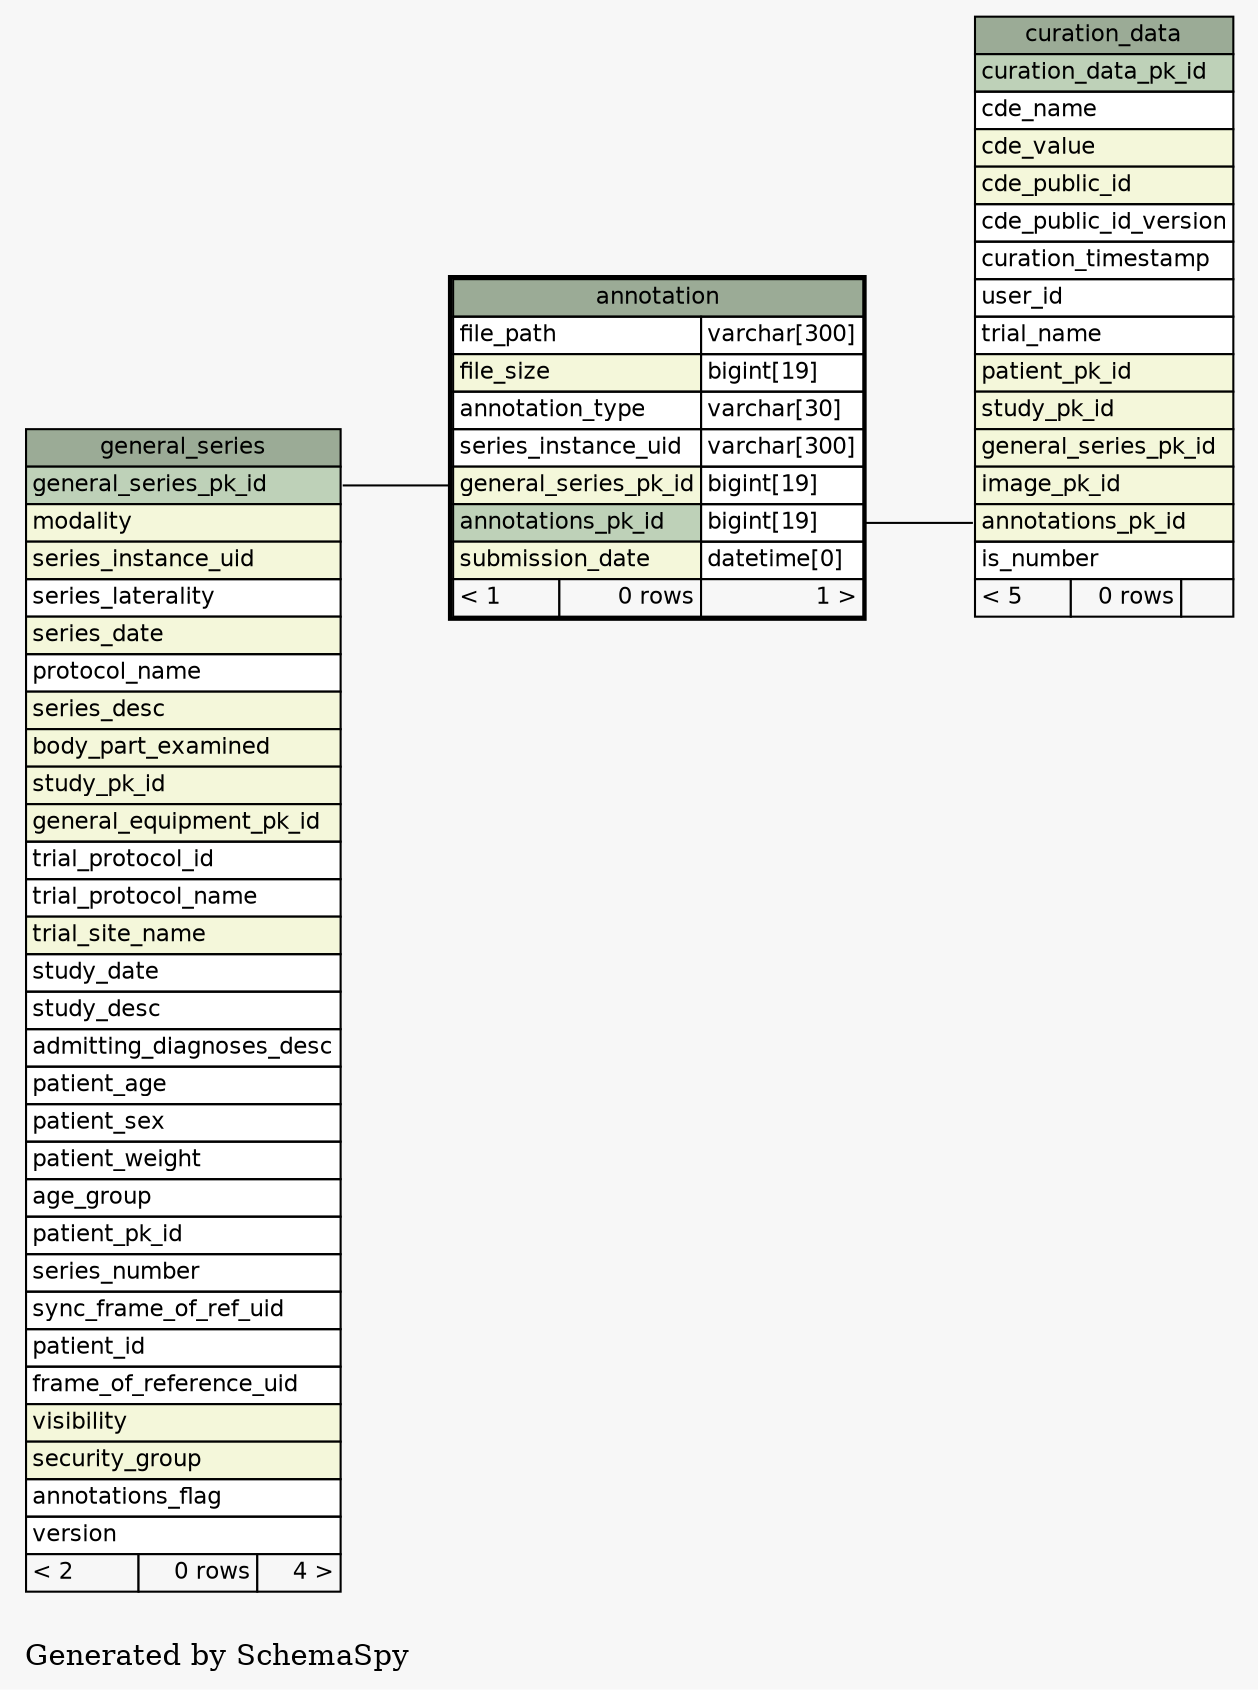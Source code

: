 // dot 2.16.1 on Linux 2.6.25.6-27.fc8
digraph "oneDegreeRelationshipsGraph" {
  graph [
    rankdir="RL"
    bgcolor="#f7f7f7"
    label="\nGenerated by SchemaSpy"
    labeljust="l"
  ];
  node [
    fontname="Helvetica"
    fontsize="11"
    shape="plaintext"
  ];
  edge [
    arrowsize="0.8"
  ];
  "annotation":"general_series_pk_id":w -> "general_series":"general_series_pk_id":e [arrowtail=crowodot arrowhead=none];
  "curation_data":"annotations_pk_id":w -> "annotation":"annotations_pk_id.type":e [arrowtail=crowodot arrowhead=none];
  "annotation" [
    label=<
    <TABLE BORDER="2" CELLBORDER="1" CELLSPACING="0" BGCOLOR="#ffffff">
      <TR><TD PORT="annotation.heading" COLSPAN="3" BGCOLOR="#9bab96" ALIGN="CENTER">annotation</TD></TR>
      <TR><TD PORT="file_path" COLSPAN="2" ALIGN="LEFT">file_path</TD><TD PORT="file_path.type" ALIGN="LEFT">varchar[300]</TD></TR>
      <TR><TD PORT="file_size" COLSPAN="2" BGCOLOR="#f4f7da" ALIGN="LEFT">file_size</TD><TD PORT="file_size.type" ALIGN="LEFT">bigint[19]</TD></TR>
      <TR><TD PORT="annotation_type" COLSPAN="2" ALIGN="LEFT">annotation_type</TD><TD PORT="annotation_type.type" ALIGN="LEFT">varchar[30]</TD></TR>
      <TR><TD PORT="series_instance_uid" COLSPAN="2" ALIGN="LEFT">series_instance_uid</TD><TD PORT="series_instance_uid.type" ALIGN="LEFT">varchar[300]</TD></TR>
      <TR><TD PORT="general_series_pk_id" COLSPAN="2" BGCOLOR="#f4f7da" ALIGN="LEFT">general_series_pk_id</TD><TD PORT="general_series_pk_id.type" ALIGN="LEFT">bigint[19]</TD></TR>
      <TR><TD PORT="annotations_pk_id" COLSPAN="2" BGCOLOR="#bed1b8" ALIGN="LEFT">annotations_pk_id</TD><TD PORT="annotations_pk_id.type" ALIGN="LEFT">bigint[19]</TD></TR>
      <TR><TD PORT="submission_date" COLSPAN="2" BGCOLOR="#f4f7da" ALIGN="LEFT">submission_date</TD><TD PORT="submission_date.type" ALIGN="LEFT">datetime[0]</TD></TR>
      <TR><TD ALIGN="LEFT" BGCOLOR="#f7f7f7">&lt; 1</TD><TD ALIGN="RIGHT" BGCOLOR="#f7f7f7">0 rows</TD><TD ALIGN="RIGHT" BGCOLOR="#f7f7f7">1 &gt;</TD></TR>
    </TABLE>>
    URL="annotation.html#"
    tooltip="annotation"
  ];
  "curation_data" [
    label=<
    <TABLE BORDER="0" CELLBORDER="1" CELLSPACING="0" BGCOLOR="#ffffff">
      <TR><TD PORT="curation_data.heading" COLSPAN="3" BGCOLOR="#9bab96" ALIGN="CENTER">curation_data</TD></TR>
      <TR><TD PORT="curation_data_pk_id" COLSPAN="3" BGCOLOR="#bed1b8" ALIGN="LEFT">curation_data_pk_id</TD></TR>
      <TR><TD PORT="cde_name" COLSPAN="3" ALIGN="LEFT">cde_name</TD></TR>
      <TR><TD PORT="cde_value" COLSPAN="3" BGCOLOR="#f4f7da" ALIGN="LEFT">cde_value</TD></TR>
      <TR><TD PORT="cde_public_id" COLSPAN="3" BGCOLOR="#f4f7da" ALIGN="LEFT">cde_public_id</TD></TR>
      <TR><TD PORT="cde_public_id_version" COLSPAN="3" ALIGN="LEFT">cde_public_id_version</TD></TR>
      <TR><TD PORT="curation_timestamp" COLSPAN="3" ALIGN="LEFT">curation_timestamp</TD></TR>
      <TR><TD PORT="user_id" COLSPAN="3" ALIGN="LEFT">user_id</TD></TR>
      <TR><TD PORT="trial_name" COLSPAN="3" ALIGN="LEFT">trial_name</TD></TR>
      <TR><TD PORT="patient_pk_id" COLSPAN="3" BGCOLOR="#f4f7da" ALIGN="LEFT">patient_pk_id</TD></TR>
      <TR><TD PORT="study_pk_id" COLSPAN="3" BGCOLOR="#f4f7da" ALIGN="LEFT">study_pk_id</TD></TR>
      <TR><TD PORT="general_series_pk_id" COLSPAN="3" BGCOLOR="#f4f7da" ALIGN="LEFT">general_series_pk_id</TD></TR>
      <TR><TD PORT="image_pk_id" COLSPAN="3" BGCOLOR="#f4f7da" ALIGN="LEFT">image_pk_id</TD></TR>
      <TR><TD PORT="annotations_pk_id" COLSPAN="3" BGCOLOR="#f4f7da" ALIGN="LEFT">annotations_pk_id</TD></TR>
      <TR><TD PORT="is_number" COLSPAN="3" ALIGN="LEFT">is_number</TD></TR>
      <TR><TD ALIGN="LEFT" BGCOLOR="#f7f7f7">&lt; 5</TD><TD ALIGN="RIGHT" BGCOLOR="#f7f7f7">0 rows</TD><TD ALIGN="RIGHT" BGCOLOR="#f7f7f7">  </TD></TR>
    </TABLE>>
    URL="curation_data.html#graph"
    tooltip="curation_data"
  ];
  "general_series" [
    label=<
    <TABLE BORDER="0" CELLBORDER="1" CELLSPACING="0" BGCOLOR="#ffffff">
      <TR><TD PORT="general_series.heading" COLSPAN="3" BGCOLOR="#9bab96" ALIGN="CENTER">general_series</TD></TR>
      <TR><TD PORT="general_series_pk_id" COLSPAN="3" BGCOLOR="#bed1b8" ALIGN="LEFT">general_series_pk_id</TD></TR>
      <TR><TD PORT="modality" COLSPAN="3" BGCOLOR="#f4f7da" ALIGN="LEFT">modality</TD></TR>
      <TR><TD PORT="series_instance_uid" COLSPAN="3" BGCOLOR="#f4f7da" ALIGN="LEFT">series_instance_uid</TD></TR>
      <TR><TD PORT="series_laterality" COLSPAN="3" ALIGN="LEFT">series_laterality</TD></TR>
      <TR><TD PORT="series_date" COLSPAN="3" BGCOLOR="#f4f7da" ALIGN="LEFT">series_date</TD></TR>
      <TR><TD PORT="protocol_name" COLSPAN="3" ALIGN="LEFT">protocol_name</TD></TR>
      <TR><TD PORT="series_desc" COLSPAN="3" BGCOLOR="#f4f7da" ALIGN="LEFT">series_desc</TD></TR>
      <TR><TD PORT="body_part_examined" COLSPAN="3" BGCOLOR="#f4f7da" ALIGN="LEFT">body_part_examined</TD></TR>
      <TR><TD PORT="study_pk_id" COLSPAN="3" BGCOLOR="#f4f7da" ALIGN="LEFT">study_pk_id</TD></TR>
      <TR><TD PORT="general_equipment_pk_id" COLSPAN="3" BGCOLOR="#f4f7da" ALIGN="LEFT">general_equipment_pk_id</TD></TR>
      <TR><TD PORT="trial_protocol_id" COLSPAN="3" ALIGN="LEFT">trial_protocol_id</TD></TR>
      <TR><TD PORT="trial_protocol_name" COLSPAN="3" ALIGN="LEFT">trial_protocol_name</TD></TR>
      <TR><TD PORT="trial_site_name" COLSPAN="3" BGCOLOR="#f4f7da" ALIGN="LEFT">trial_site_name</TD></TR>
      <TR><TD PORT="study_date" COLSPAN="3" ALIGN="LEFT">study_date</TD></TR>
      <TR><TD PORT="study_desc" COLSPAN="3" ALIGN="LEFT">study_desc</TD></TR>
      <TR><TD PORT="admitting_diagnoses_desc" COLSPAN="3" ALIGN="LEFT">admitting_diagnoses_desc</TD></TR>
      <TR><TD PORT="patient_age" COLSPAN="3" ALIGN="LEFT">patient_age</TD></TR>
      <TR><TD PORT="patient_sex" COLSPAN="3" ALIGN="LEFT">patient_sex</TD></TR>
      <TR><TD PORT="patient_weight" COLSPAN="3" ALIGN="LEFT">patient_weight</TD></TR>
      <TR><TD PORT="age_group" COLSPAN="3" ALIGN="LEFT">age_group</TD></TR>
      <TR><TD PORT="patient_pk_id" COLSPAN="3" ALIGN="LEFT">patient_pk_id</TD></TR>
      <TR><TD PORT="series_number" COLSPAN="3" ALIGN="LEFT">series_number</TD></TR>
      <TR><TD PORT="sync_frame_of_ref_uid" COLSPAN="3" ALIGN="LEFT">sync_frame_of_ref_uid</TD></TR>
      <TR><TD PORT="patient_id" COLSPAN="3" ALIGN="LEFT">patient_id</TD></TR>
      <TR><TD PORT="frame_of_reference_uid" COLSPAN="3" ALIGN="LEFT">frame_of_reference_uid</TD></TR>
      <TR><TD PORT="visibility" COLSPAN="3" BGCOLOR="#f4f7da" ALIGN="LEFT">visibility</TD></TR>
      <TR><TD PORT="security_group" COLSPAN="3" BGCOLOR="#f4f7da" ALIGN="LEFT">security_group</TD></TR>
      <TR><TD PORT="annotations_flag" COLSPAN="3" ALIGN="LEFT">annotations_flag</TD></TR>
      <TR><TD PORT="version" COLSPAN="3" ALIGN="LEFT">version</TD></TR>
      <TR><TD ALIGN="LEFT" BGCOLOR="#f7f7f7">&lt; 2</TD><TD ALIGN="RIGHT" BGCOLOR="#f7f7f7">0 rows</TD><TD ALIGN="RIGHT" BGCOLOR="#f7f7f7">4 &gt;</TD></TR>
    </TABLE>>
    URL="general_series.html#graph"
    tooltip="general_series"
  ];
}
